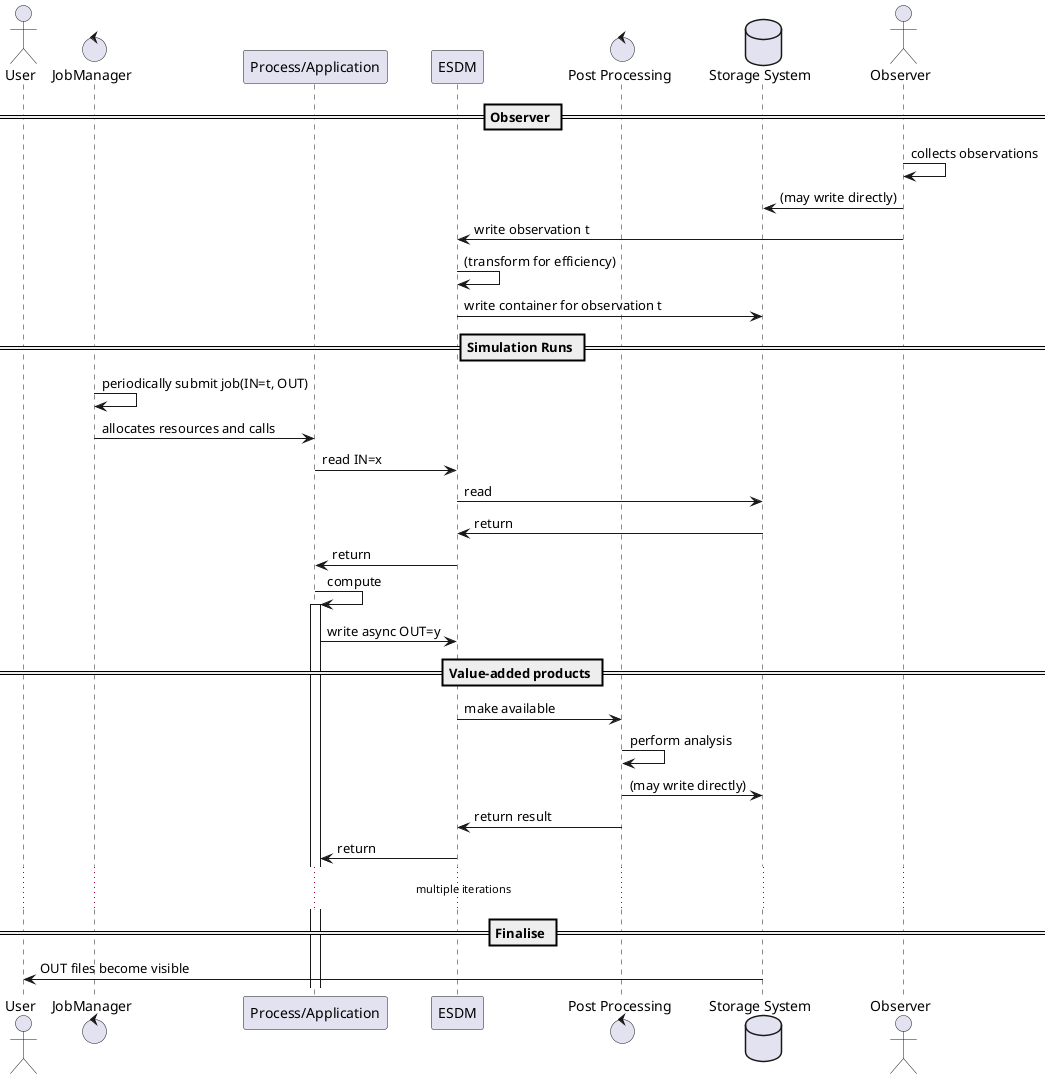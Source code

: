 @startuml


actor User

control JobManager
participant "Process/Application" as Nodes
participant ESDM
control "Post Processing" as post

database "Storage System" as storage
actor Observer

== Observer ==

Observer -> Observer: collects observations
Observer -> storage: (may write directly)
Observer -> ESDM: write observation t
ESDM -> ESDM: (transform for efficiency)
ESDM -> storage: write container for observation t


== Simulation Runs ==
JobManager -> JobManager: periodically submit job(IN=t, OUT)
JobManager -> Nodes: allocates resources and calls

Nodes -> ESDM: read IN=x
ESDM -> storage: read 
ESDM <- storage: return 
Nodes <- ESDM: return

Nodes -> Nodes: compute
activate Nodes

Nodes -> ESDM: write async OUT=y

== Value-added products ==

ESDM -> post: make available
post -> post: perform analysis
post -> storage: (may write directly)
post -> ESDM: return result
ESDM -> Nodes: return

...multiple iterations...

== Finalise == 

storage -> User: OUT files become visible

@enduml
